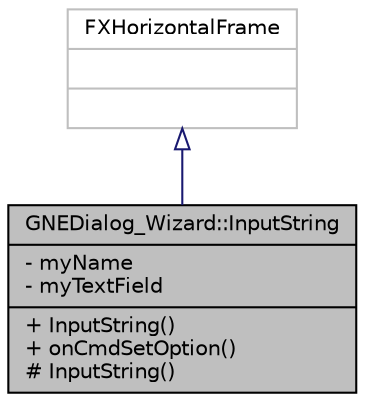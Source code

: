 digraph "GNEDialog_Wizard::InputString"
{
  edge [fontname="Helvetica",fontsize="10",labelfontname="Helvetica",labelfontsize="10"];
  node [fontname="Helvetica",fontsize="10",shape=record];
  Node0 [label="{GNEDialog_Wizard::InputString\n|- myName\l- myTextField\l|+ InputString()\l+ onCmdSetOption()\l# InputString()\l}",height=0.2,width=0.4,color="black", fillcolor="grey75", style="filled", fontcolor="black"];
  Node1 -> Node0 [dir="back",color="midnightblue",fontsize="10",style="solid",arrowtail="onormal",fontname="Helvetica"];
  Node1 [label="{FXHorizontalFrame\n||}",height=0.2,width=0.4,color="grey75", fillcolor="white", style="filled"];
}
